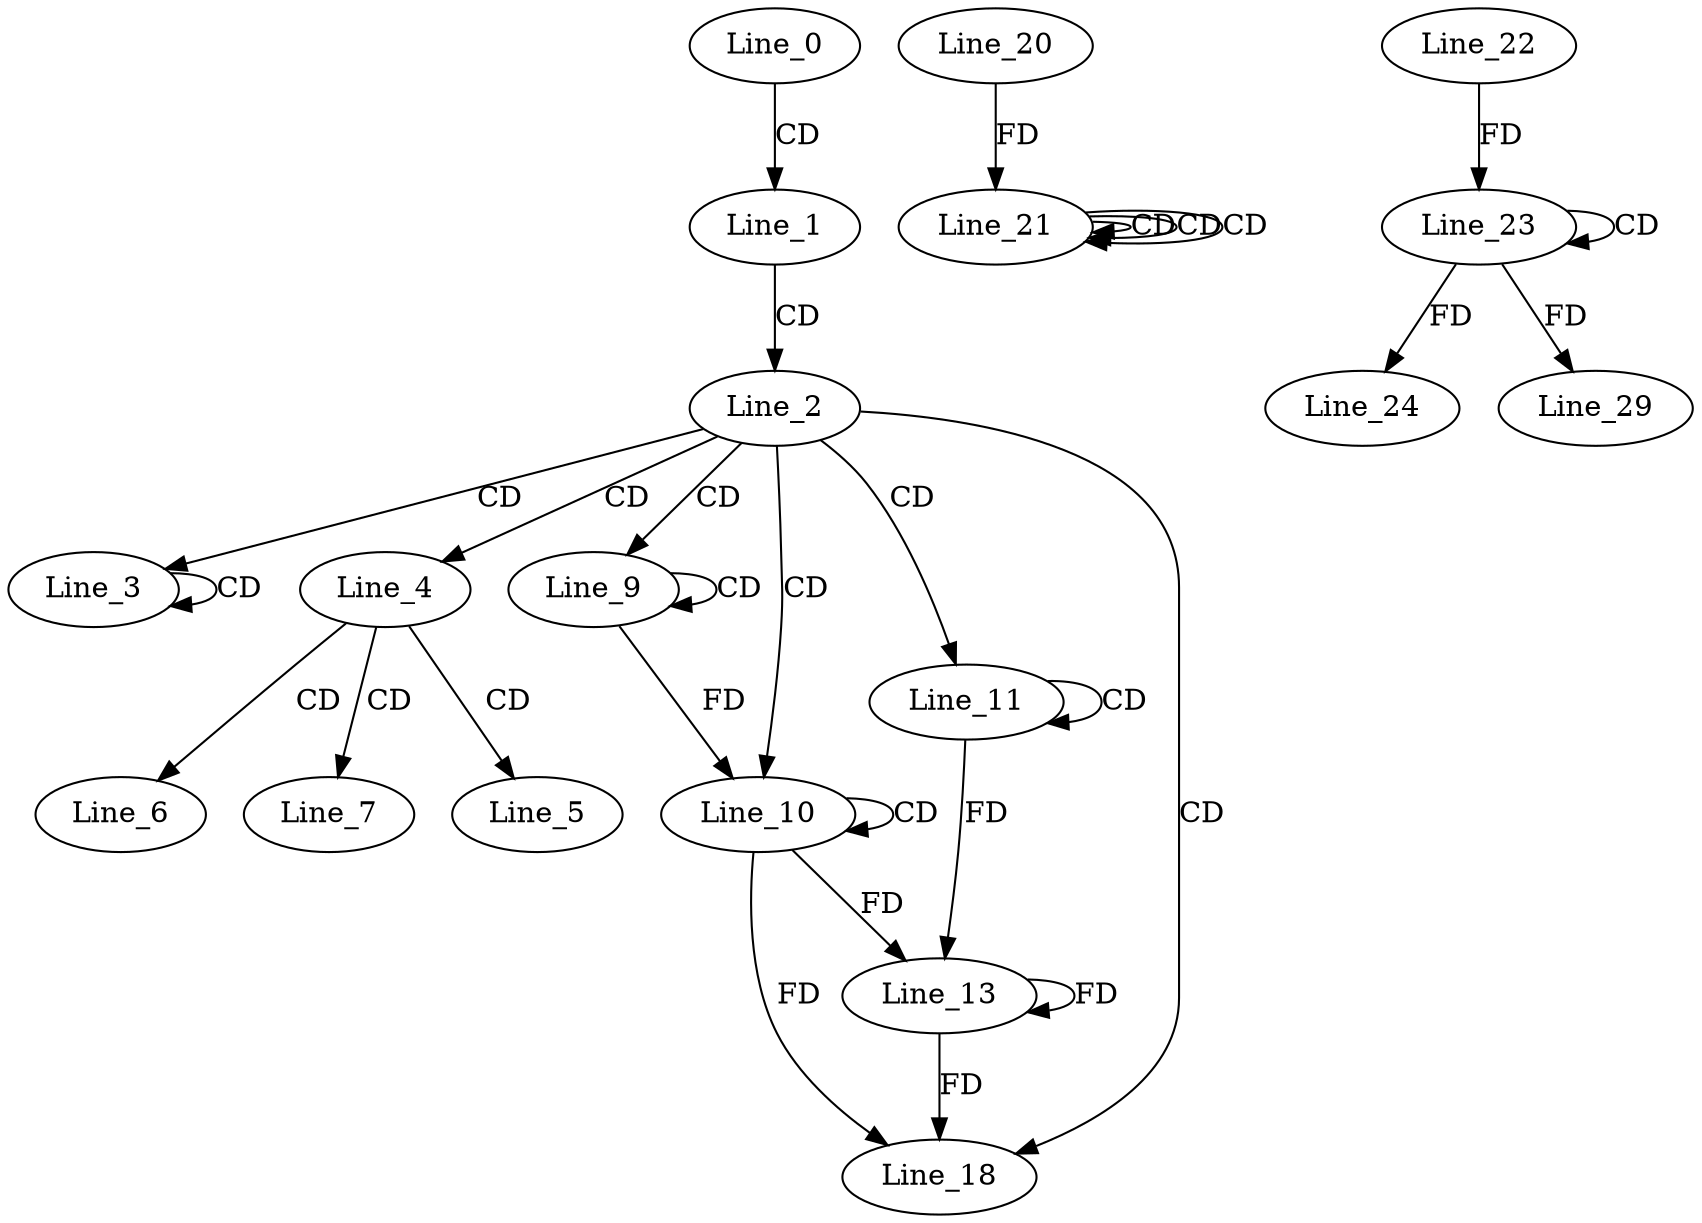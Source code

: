 digraph G {
  Line_0;
  Line_1;
  Line_2;
  Line_3;
  Line_3;
  Line_4;
  Line_5;
  Line_6;
  Line_7;
  Line_9;
  Line_9;
  Line_10;
  Line_10;
  Line_11;
  Line_11;
  Line_13;
  Line_13;
  Line_18;
  Line_18;
  Line_21;
  Line_21;
  Line_20;
  Line_21;
  Line_21;
  Line_21;
  Line_21;
  Line_23;
  Line_23;
  Line_22;
  Line_24;
  Line_29;
  Line_0 -> Line_1 [ label="CD" ];
  Line_1 -> Line_2 [ label="CD" ];
  Line_2 -> Line_3 [ label="CD" ];
  Line_3 -> Line_3 [ label="CD" ];
  Line_2 -> Line_4 [ label="CD" ];
  Line_4 -> Line_5 [ label="CD" ];
  Line_4 -> Line_6 [ label="CD" ];
  Line_4 -> Line_7 [ label="CD" ];
  Line_2 -> Line_9 [ label="CD" ];
  Line_9 -> Line_9 [ label="CD" ];
  Line_2 -> Line_10 [ label="CD" ];
  Line_10 -> Line_10 [ label="CD" ];
  Line_9 -> Line_10 [ label="FD" ];
  Line_2 -> Line_11 [ label="CD" ];
  Line_11 -> Line_11 [ label="CD" ];
  Line_10 -> Line_13 [ label="FD" ];
  Line_13 -> Line_13 [ label="FD" ];
  Line_11 -> Line_13 [ label="FD" ];
  Line_2 -> Line_18 [ label="CD" ];
  Line_10 -> Line_18 [ label="FD" ];
  Line_13 -> Line_18 [ label="FD" ];
  Line_21 -> Line_21 [ label="CD" ];
  Line_20 -> Line_21 [ label="FD" ];
  Line_21 -> Line_21 [ label="CD" ];
  Line_21 -> Line_21 [ label="CD" ];
  Line_23 -> Line_23 [ label="CD" ];
  Line_22 -> Line_23 [ label="FD" ];
  Line_23 -> Line_24 [ label="FD" ];
  Line_23 -> Line_29 [ label="FD" ];
}
